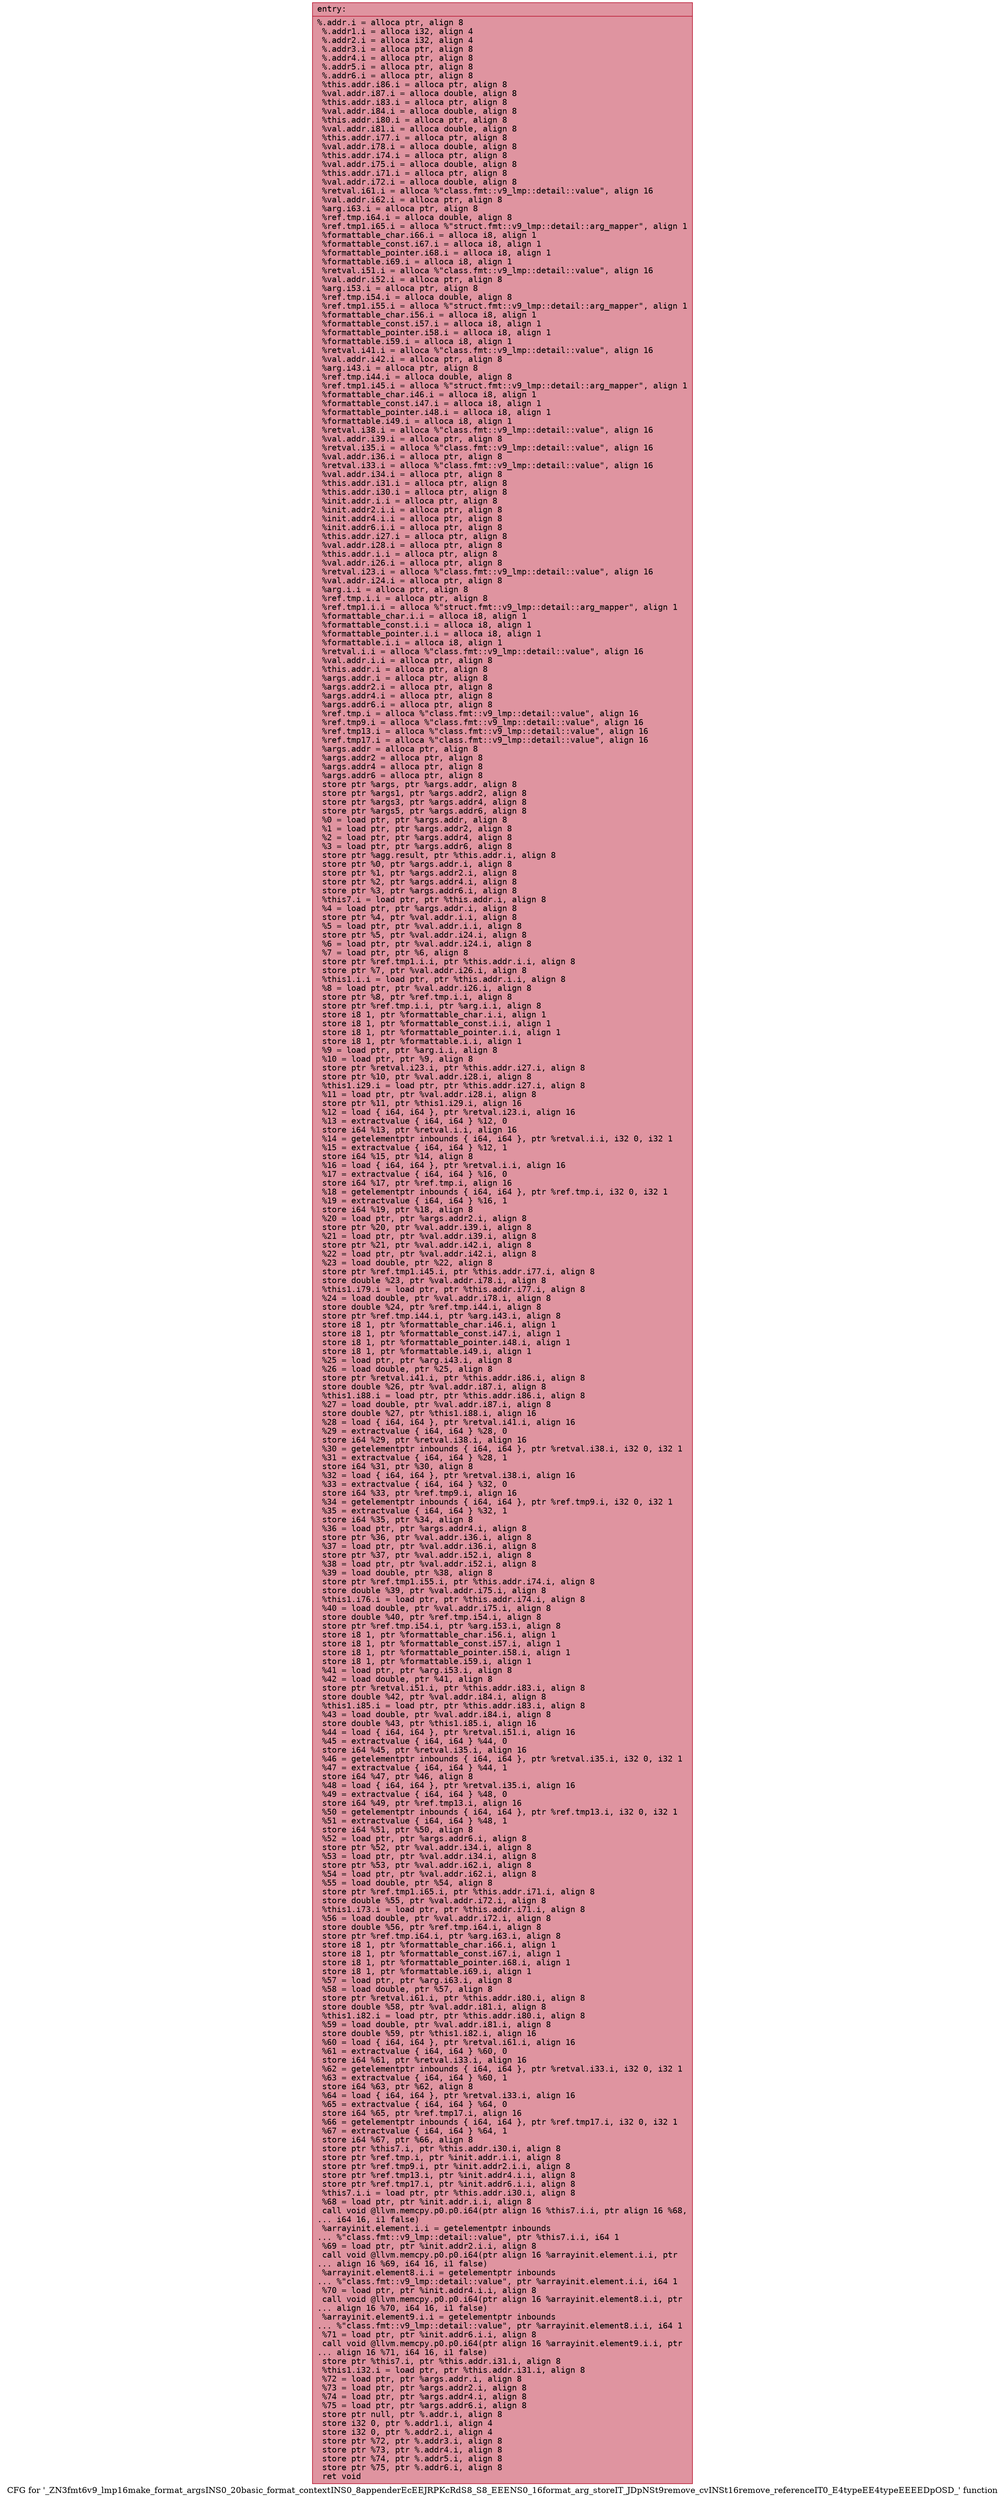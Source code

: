 digraph "CFG for '_ZN3fmt6v9_lmp16make_format_argsINS0_20basic_format_contextINS0_8appenderEcEEJRPKcRdS8_S8_EEENS0_16format_arg_storeIT_JDpNSt9remove_cvINSt16remove_referenceIT0_E4typeEE4typeEEEEDpOSD_' function" {
	label="CFG for '_ZN3fmt6v9_lmp16make_format_argsINS0_20basic_format_contextINS0_8appenderEcEEJRPKcRdS8_S8_EEENS0_16format_arg_storeIT_JDpNSt9remove_cvINSt16remove_referenceIT0_E4typeEE4typeEEEEDpOSD_' function";

	Node0x562846a266e0 [shape=record,color="#b70d28ff", style=filled, fillcolor="#b70d2870" fontname="Courier",label="{entry:\l|  %.addr.i = alloca ptr, align 8\l  %.addr1.i = alloca i32, align 4\l  %.addr2.i = alloca i32, align 4\l  %.addr3.i = alloca ptr, align 8\l  %.addr4.i = alloca ptr, align 8\l  %.addr5.i = alloca ptr, align 8\l  %.addr6.i = alloca ptr, align 8\l  %this.addr.i86.i = alloca ptr, align 8\l  %val.addr.i87.i = alloca double, align 8\l  %this.addr.i83.i = alloca ptr, align 8\l  %val.addr.i84.i = alloca double, align 8\l  %this.addr.i80.i = alloca ptr, align 8\l  %val.addr.i81.i = alloca double, align 8\l  %this.addr.i77.i = alloca ptr, align 8\l  %val.addr.i78.i = alloca double, align 8\l  %this.addr.i74.i = alloca ptr, align 8\l  %val.addr.i75.i = alloca double, align 8\l  %this.addr.i71.i = alloca ptr, align 8\l  %val.addr.i72.i = alloca double, align 8\l  %retval.i61.i = alloca %\"class.fmt::v9_lmp::detail::value\", align 16\l  %val.addr.i62.i = alloca ptr, align 8\l  %arg.i63.i = alloca ptr, align 8\l  %ref.tmp.i64.i = alloca double, align 8\l  %ref.tmp1.i65.i = alloca %\"struct.fmt::v9_lmp::detail::arg_mapper\", align 1\l  %formattable_char.i66.i = alloca i8, align 1\l  %formattable_const.i67.i = alloca i8, align 1\l  %formattable_pointer.i68.i = alloca i8, align 1\l  %formattable.i69.i = alloca i8, align 1\l  %retval.i51.i = alloca %\"class.fmt::v9_lmp::detail::value\", align 16\l  %val.addr.i52.i = alloca ptr, align 8\l  %arg.i53.i = alloca ptr, align 8\l  %ref.tmp.i54.i = alloca double, align 8\l  %ref.tmp1.i55.i = alloca %\"struct.fmt::v9_lmp::detail::arg_mapper\", align 1\l  %formattable_char.i56.i = alloca i8, align 1\l  %formattable_const.i57.i = alloca i8, align 1\l  %formattable_pointer.i58.i = alloca i8, align 1\l  %formattable.i59.i = alloca i8, align 1\l  %retval.i41.i = alloca %\"class.fmt::v9_lmp::detail::value\", align 16\l  %val.addr.i42.i = alloca ptr, align 8\l  %arg.i43.i = alloca ptr, align 8\l  %ref.tmp.i44.i = alloca double, align 8\l  %ref.tmp1.i45.i = alloca %\"struct.fmt::v9_lmp::detail::arg_mapper\", align 1\l  %formattable_char.i46.i = alloca i8, align 1\l  %formattable_const.i47.i = alloca i8, align 1\l  %formattable_pointer.i48.i = alloca i8, align 1\l  %formattable.i49.i = alloca i8, align 1\l  %retval.i38.i = alloca %\"class.fmt::v9_lmp::detail::value\", align 16\l  %val.addr.i39.i = alloca ptr, align 8\l  %retval.i35.i = alloca %\"class.fmt::v9_lmp::detail::value\", align 16\l  %val.addr.i36.i = alloca ptr, align 8\l  %retval.i33.i = alloca %\"class.fmt::v9_lmp::detail::value\", align 16\l  %val.addr.i34.i = alloca ptr, align 8\l  %this.addr.i31.i = alloca ptr, align 8\l  %this.addr.i30.i = alloca ptr, align 8\l  %init.addr.i.i = alloca ptr, align 8\l  %init.addr2.i.i = alloca ptr, align 8\l  %init.addr4.i.i = alloca ptr, align 8\l  %init.addr6.i.i = alloca ptr, align 8\l  %this.addr.i27.i = alloca ptr, align 8\l  %val.addr.i28.i = alloca ptr, align 8\l  %this.addr.i.i = alloca ptr, align 8\l  %val.addr.i26.i = alloca ptr, align 8\l  %retval.i23.i = alloca %\"class.fmt::v9_lmp::detail::value\", align 16\l  %val.addr.i24.i = alloca ptr, align 8\l  %arg.i.i = alloca ptr, align 8\l  %ref.tmp.i.i = alloca ptr, align 8\l  %ref.tmp1.i.i = alloca %\"struct.fmt::v9_lmp::detail::arg_mapper\", align 1\l  %formattable_char.i.i = alloca i8, align 1\l  %formattable_const.i.i = alloca i8, align 1\l  %formattable_pointer.i.i = alloca i8, align 1\l  %formattable.i.i = alloca i8, align 1\l  %retval.i.i = alloca %\"class.fmt::v9_lmp::detail::value\", align 16\l  %val.addr.i.i = alloca ptr, align 8\l  %this.addr.i = alloca ptr, align 8\l  %args.addr.i = alloca ptr, align 8\l  %args.addr2.i = alloca ptr, align 8\l  %args.addr4.i = alloca ptr, align 8\l  %args.addr6.i = alloca ptr, align 8\l  %ref.tmp.i = alloca %\"class.fmt::v9_lmp::detail::value\", align 16\l  %ref.tmp9.i = alloca %\"class.fmt::v9_lmp::detail::value\", align 16\l  %ref.tmp13.i = alloca %\"class.fmt::v9_lmp::detail::value\", align 16\l  %ref.tmp17.i = alloca %\"class.fmt::v9_lmp::detail::value\", align 16\l  %args.addr = alloca ptr, align 8\l  %args.addr2 = alloca ptr, align 8\l  %args.addr4 = alloca ptr, align 8\l  %args.addr6 = alloca ptr, align 8\l  store ptr %args, ptr %args.addr, align 8\l  store ptr %args1, ptr %args.addr2, align 8\l  store ptr %args3, ptr %args.addr4, align 8\l  store ptr %args5, ptr %args.addr6, align 8\l  %0 = load ptr, ptr %args.addr, align 8\l  %1 = load ptr, ptr %args.addr2, align 8\l  %2 = load ptr, ptr %args.addr4, align 8\l  %3 = load ptr, ptr %args.addr6, align 8\l  store ptr %agg.result, ptr %this.addr.i, align 8\l  store ptr %0, ptr %args.addr.i, align 8\l  store ptr %1, ptr %args.addr2.i, align 8\l  store ptr %2, ptr %args.addr4.i, align 8\l  store ptr %3, ptr %args.addr6.i, align 8\l  %this7.i = load ptr, ptr %this.addr.i, align 8\l  %4 = load ptr, ptr %args.addr.i, align 8\l  store ptr %4, ptr %val.addr.i.i, align 8\l  %5 = load ptr, ptr %val.addr.i.i, align 8\l  store ptr %5, ptr %val.addr.i24.i, align 8\l  %6 = load ptr, ptr %val.addr.i24.i, align 8\l  %7 = load ptr, ptr %6, align 8\l  store ptr %ref.tmp1.i.i, ptr %this.addr.i.i, align 8\l  store ptr %7, ptr %val.addr.i26.i, align 8\l  %this1.i.i = load ptr, ptr %this.addr.i.i, align 8\l  %8 = load ptr, ptr %val.addr.i26.i, align 8\l  store ptr %8, ptr %ref.tmp.i.i, align 8\l  store ptr %ref.tmp.i.i, ptr %arg.i.i, align 8\l  store i8 1, ptr %formattable_char.i.i, align 1\l  store i8 1, ptr %formattable_const.i.i, align 1\l  store i8 1, ptr %formattable_pointer.i.i, align 1\l  store i8 1, ptr %formattable.i.i, align 1\l  %9 = load ptr, ptr %arg.i.i, align 8\l  %10 = load ptr, ptr %9, align 8\l  store ptr %retval.i23.i, ptr %this.addr.i27.i, align 8\l  store ptr %10, ptr %val.addr.i28.i, align 8\l  %this1.i29.i = load ptr, ptr %this.addr.i27.i, align 8\l  %11 = load ptr, ptr %val.addr.i28.i, align 8\l  store ptr %11, ptr %this1.i29.i, align 16\l  %12 = load \{ i64, i64 \}, ptr %retval.i23.i, align 16\l  %13 = extractvalue \{ i64, i64 \} %12, 0\l  store i64 %13, ptr %retval.i.i, align 16\l  %14 = getelementptr inbounds \{ i64, i64 \}, ptr %retval.i.i, i32 0, i32 1\l  %15 = extractvalue \{ i64, i64 \} %12, 1\l  store i64 %15, ptr %14, align 8\l  %16 = load \{ i64, i64 \}, ptr %retval.i.i, align 16\l  %17 = extractvalue \{ i64, i64 \} %16, 0\l  store i64 %17, ptr %ref.tmp.i, align 16\l  %18 = getelementptr inbounds \{ i64, i64 \}, ptr %ref.tmp.i, i32 0, i32 1\l  %19 = extractvalue \{ i64, i64 \} %16, 1\l  store i64 %19, ptr %18, align 8\l  %20 = load ptr, ptr %args.addr2.i, align 8\l  store ptr %20, ptr %val.addr.i39.i, align 8\l  %21 = load ptr, ptr %val.addr.i39.i, align 8\l  store ptr %21, ptr %val.addr.i42.i, align 8\l  %22 = load ptr, ptr %val.addr.i42.i, align 8\l  %23 = load double, ptr %22, align 8\l  store ptr %ref.tmp1.i45.i, ptr %this.addr.i77.i, align 8\l  store double %23, ptr %val.addr.i78.i, align 8\l  %this1.i79.i = load ptr, ptr %this.addr.i77.i, align 8\l  %24 = load double, ptr %val.addr.i78.i, align 8\l  store double %24, ptr %ref.tmp.i44.i, align 8\l  store ptr %ref.tmp.i44.i, ptr %arg.i43.i, align 8\l  store i8 1, ptr %formattable_char.i46.i, align 1\l  store i8 1, ptr %formattable_const.i47.i, align 1\l  store i8 1, ptr %formattable_pointer.i48.i, align 1\l  store i8 1, ptr %formattable.i49.i, align 1\l  %25 = load ptr, ptr %arg.i43.i, align 8\l  %26 = load double, ptr %25, align 8\l  store ptr %retval.i41.i, ptr %this.addr.i86.i, align 8\l  store double %26, ptr %val.addr.i87.i, align 8\l  %this1.i88.i = load ptr, ptr %this.addr.i86.i, align 8\l  %27 = load double, ptr %val.addr.i87.i, align 8\l  store double %27, ptr %this1.i88.i, align 16\l  %28 = load \{ i64, i64 \}, ptr %retval.i41.i, align 16\l  %29 = extractvalue \{ i64, i64 \} %28, 0\l  store i64 %29, ptr %retval.i38.i, align 16\l  %30 = getelementptr inbounds \{ i64, i64 \}, ptr %retval.i38.i, i32 0, i32 1\l  %31 = extractvalue \{ i64, i64 \} %28, 1\l  store i64 %31, ptr %30, align 8\l  %32 = load \{ i64, i64 \}, ptr %retval.i38.i, align 16\l  %33 = extractvalue \{ i64, i64 \} %32, 0\l  store i64 %33, ptr %ref.tmp9.i, align 16\l  %34 = getelementptr inbounds \{ i64, i64 \}, ptr %ref.tmp9.i, i32 0, i32 1\l  %35 = extractvalue \{ i64, i64 \} %32, 1\l  store i64 %35, ptr %34, align 8\l  %36 = load ptr, ptr %args.addr4.i, align 8\l  store ptr %36, ptr %val.addr.i36.i, align 8\l  %37 = load ptr, ptr %val.addr.i36.i, align 8\l  store ptr %37, ptr %val.addr.i52.i, align 8\l  %38 = load ptr, ptr %val.addr.i52.i, align 8\l  %39 = load double, ptr %38, align 8\l  store ptr %ref.tmp1.i55.i, ptr %this.addr.i74.i, align 8\l  store double %39, ptr %val.addr.i75.i, align 8\l  %this1.i76.i = load ptr, ptr %this.addr.i74.i, align 8\l  %40 = load double, ptr %val.addr.i75.i, align 8\l  store double %40, ptr %ref.tmp.i54.i, align 8\l  store ptr %ref.tmp.i54.i, ptr %arg.i53.i, align 8\l  store i8 1, ptr %formattable_char.i56.i, align 1\l  store i8 1, ptr %formattable_const.i57.i, align 1\l  store i8 1, ptr %formattable_pointer.i58.i, align 1\l  store i8 1, ptr %formattable.i59.i, align 1\l  %41 = load ptr, ptr %arg.i53.i, align 8\l  %42 = load double, ptr %41, align 8\l  store ptr %retval.i51.i, ptr %this.addr.i83.i, align 8\l  store double %42, ptr %val.addr.i84.i, align 8\l  %this1.i85.i = load ptr, ptr %this.addr.i83.i, align 8\l  %43 = load double, ptr %val.addr.i84.i, align 8\l  store double %43, ptr %this1.i85.i, align 16\l  %44 = load \{ i64, i64 \}, ptr %retval.i51.i, align 16\l  %45 = extractvalue \{ i64, i64 \} %44, 0\l  store i64 %45, ptr %retval.i35.i, align 16\l  %46 = getelementptr inbounds \{ i64, i64 \}, ptr %retval.i35.i, i32 0, i32 1\l  %47 = extractvalue \{ i64, i64 \} %44, 1\l  store i64 %47, ptr %46, align 8\l  %48 = load \{ i64, i64 \}, ptr %retval.i35.i, align 16\l  %49 = extractvalue \{ i64, i64 \} %48, 0\l  store i64 %49, ptr %ref.tmp13.i, align 16\l  %50 = getelementptr inbounds \{ i64, i64 \}, ptr %ref.tmp13.i, i32 0, i32 1\l  %51 = extractvalue \{ i64, i64 \} %48, 1\l  store i64 %51, ptr %50, align 8\l  %52 = load ptr, ptr %args.addr6.i, align 8\l  store ptr %52, ptr %val.addr.i34.i, align 8\l  %53 = load ptr, ptr %val.addr.i34.i, align 8\l  store ptr %53, ptr %val.addr.i62.i, align 8\l  %54 = load ptr, ptr %val.addr.i62.i, align 8\l  %55 = load double, ptr %54, align 8\l  store ptr %ref.tmp1.i65.i, ptr %this.addr.i71.i, align 8\l  store double %55, ptr %val.addr.i72.i, align 8\l  %this1.i73.i = load ptr, ptr %this.addr.i71.i, align 8\l  %56 = load double, ptr %val.addr.i72.i, align 8\l  store double %56, ptr %ref.tmp.i64.i, align 8\l  store ptr %ref.tmp.i64.i, ptr %arg.i63.i, align 8\l  store i8 1, ptr %formattable_char.i66.i, align 1\l  store i8 1, ptr %formattable_const.i67.i, align 1\l  store i8 1, ptr %formattable_pointer.i68.i, align 1\l  store i8 1, ptr %formattable.i69.i, align 1\l  %57 = load ptr, ptr %arg.i63.i, align 8\l  %58 = load double, ptr %57, align 8\l  store ptr %retval.i61.i, ptr %this.addr.i80.i, align 8\l  store double %58, ptr %val.addr.i81.i, align 8\l  %this1.i82.i = load ptr, ptr %this.addr.i80.i, align 8\l  %59 = load double, ptr %val.addr.i81.i, align 8\l  store double %59, ptr %this1.i82.i, align 16\l  %60 = load \{ i64, i64 \}, ptr %retval.i61.i, align 16\l  %61 = extractvalue \{ i64, i64 \} %60, 0\l  store i64 %61, ptr %retval.i33.i, align 16\l  %62 = getelementptr inbounds \{ i64, i64 \}, ptr %retval.i33.i, i32 0, i32 1\l  %63 = extractvalue \{ i64, i64 \} %60, 1\l  store i64 %63, ptr %62, align 8\l  %64 = load \{ i64, i64 \}, ptr %retval.i33.i, align 16\l  %65 = extractvalue \{ i64, i64 \} %64, 0\l  store i64 %65, ptr %ref.tmp17.i, align 16\l  %66 = getelementptr inbounds \{ i64, i64 \}, ptr %ref.tmp17.i, i32 0, i32 1\l  %67 = extractvalue \{ i64, i64 \} %64, 1\l  store i64 %67, ptr %66, align 8\l  store ptr %this7.i, ptr %this.addr.i30.i, align 8\l  store ptr %ref.tmp.i, ptr %init.addr.i.i, align 8\l  store ptr %ref.tmp9.i, ptr %init.addr2.i.i, align 8\l  store ptr %ref.tmp13.i, ptr %init.addr4.i.i, align 8\l  store ptr %ref.tmp17.i, ptr %init.addr6.i.i, align 8\l  %this7.i.i = load ptr, ptr %this.addr.i30.i, align 8\l  %68 = load ptr, ptr %init.addr.i.i, align 8\l  call void @llvm.memcpy.p0.p0.i64(ptr align 16 %this7.i.i, ptr align 16 %68,\l... i64 16, i1 false)\l  %arrayinit.element.i.i = getelementptr inbounds\l... %\"class.fmt::v9_lmp::detail::value\", ptr %this7.i.i, i64 1\l  %69 = load ptr, ptr %init.addr2.i.i, align 8\l  call void @llvm.memcpy.p0.p0.i64(ptr align 16 %arrayinit.element.i.i, ptr\l... align 16 %69, i64 16, i1 false)\l  %arrayinit.element8.i.i = getelementptr inbounds\l... %\"class.fmt::v9_lmp::detail::value\", ptr %arrayinit.element.i.i, i64 1\l  %70 = load ptr, ptr %init.addr4.i.i, align 8\l  call void @llvm.memcpy.p0.p0.i64(ptr align 16 %arrayinit.element8.i.i, ptr\l... align 16 %70, i64 16, i1 false)\l  %arrayinit.element9.i.i = getelementptr inbounds\l... %\"class.fmt::v9_lmp::detail::value\", ptr %arrayinit.element8.i.i, i64 1\l  %71 = load ptr, ptr %init.addr6.i.i, align 8\l  call void @llvm.memcpy.p0.p0.i64(ptr align 16 %arrayinit.element9.i.i, ptr\l... align 16 %71, i64 16, i1 false)\l  store ptr %this7.i, ptr %this.addr.i31.i, align 8\l  %this1.i32.i = load ptr, ptr %this.addr.i31.i, align 8\l  %72 = load ptr, ptr %args.addr.i, align 8\l  %73 = load ptr, ptr %args.addr2.i, align 8\l  %74 = load ptr, ptr %args.addr4.i, align 8\l  %75 = load ptr, ptr %args.addr6.i, align 8\l  store ptr null, ptr %.addr.i, align 8\l  store i32 0, ptr %.addr1.i, align 4\l  store i32 0, ptr %.addr2.i, align 4\l  store ptr %72, ptr %.addr3.i, align 8\l  store ptr %73, ptr %.addr4.i, align 8\l  store ptr %74, ptr %.addr5.i, align 8\l  store ptr %75, ptr %.addr6.i, align 8\l  ret void\l}"];
}
